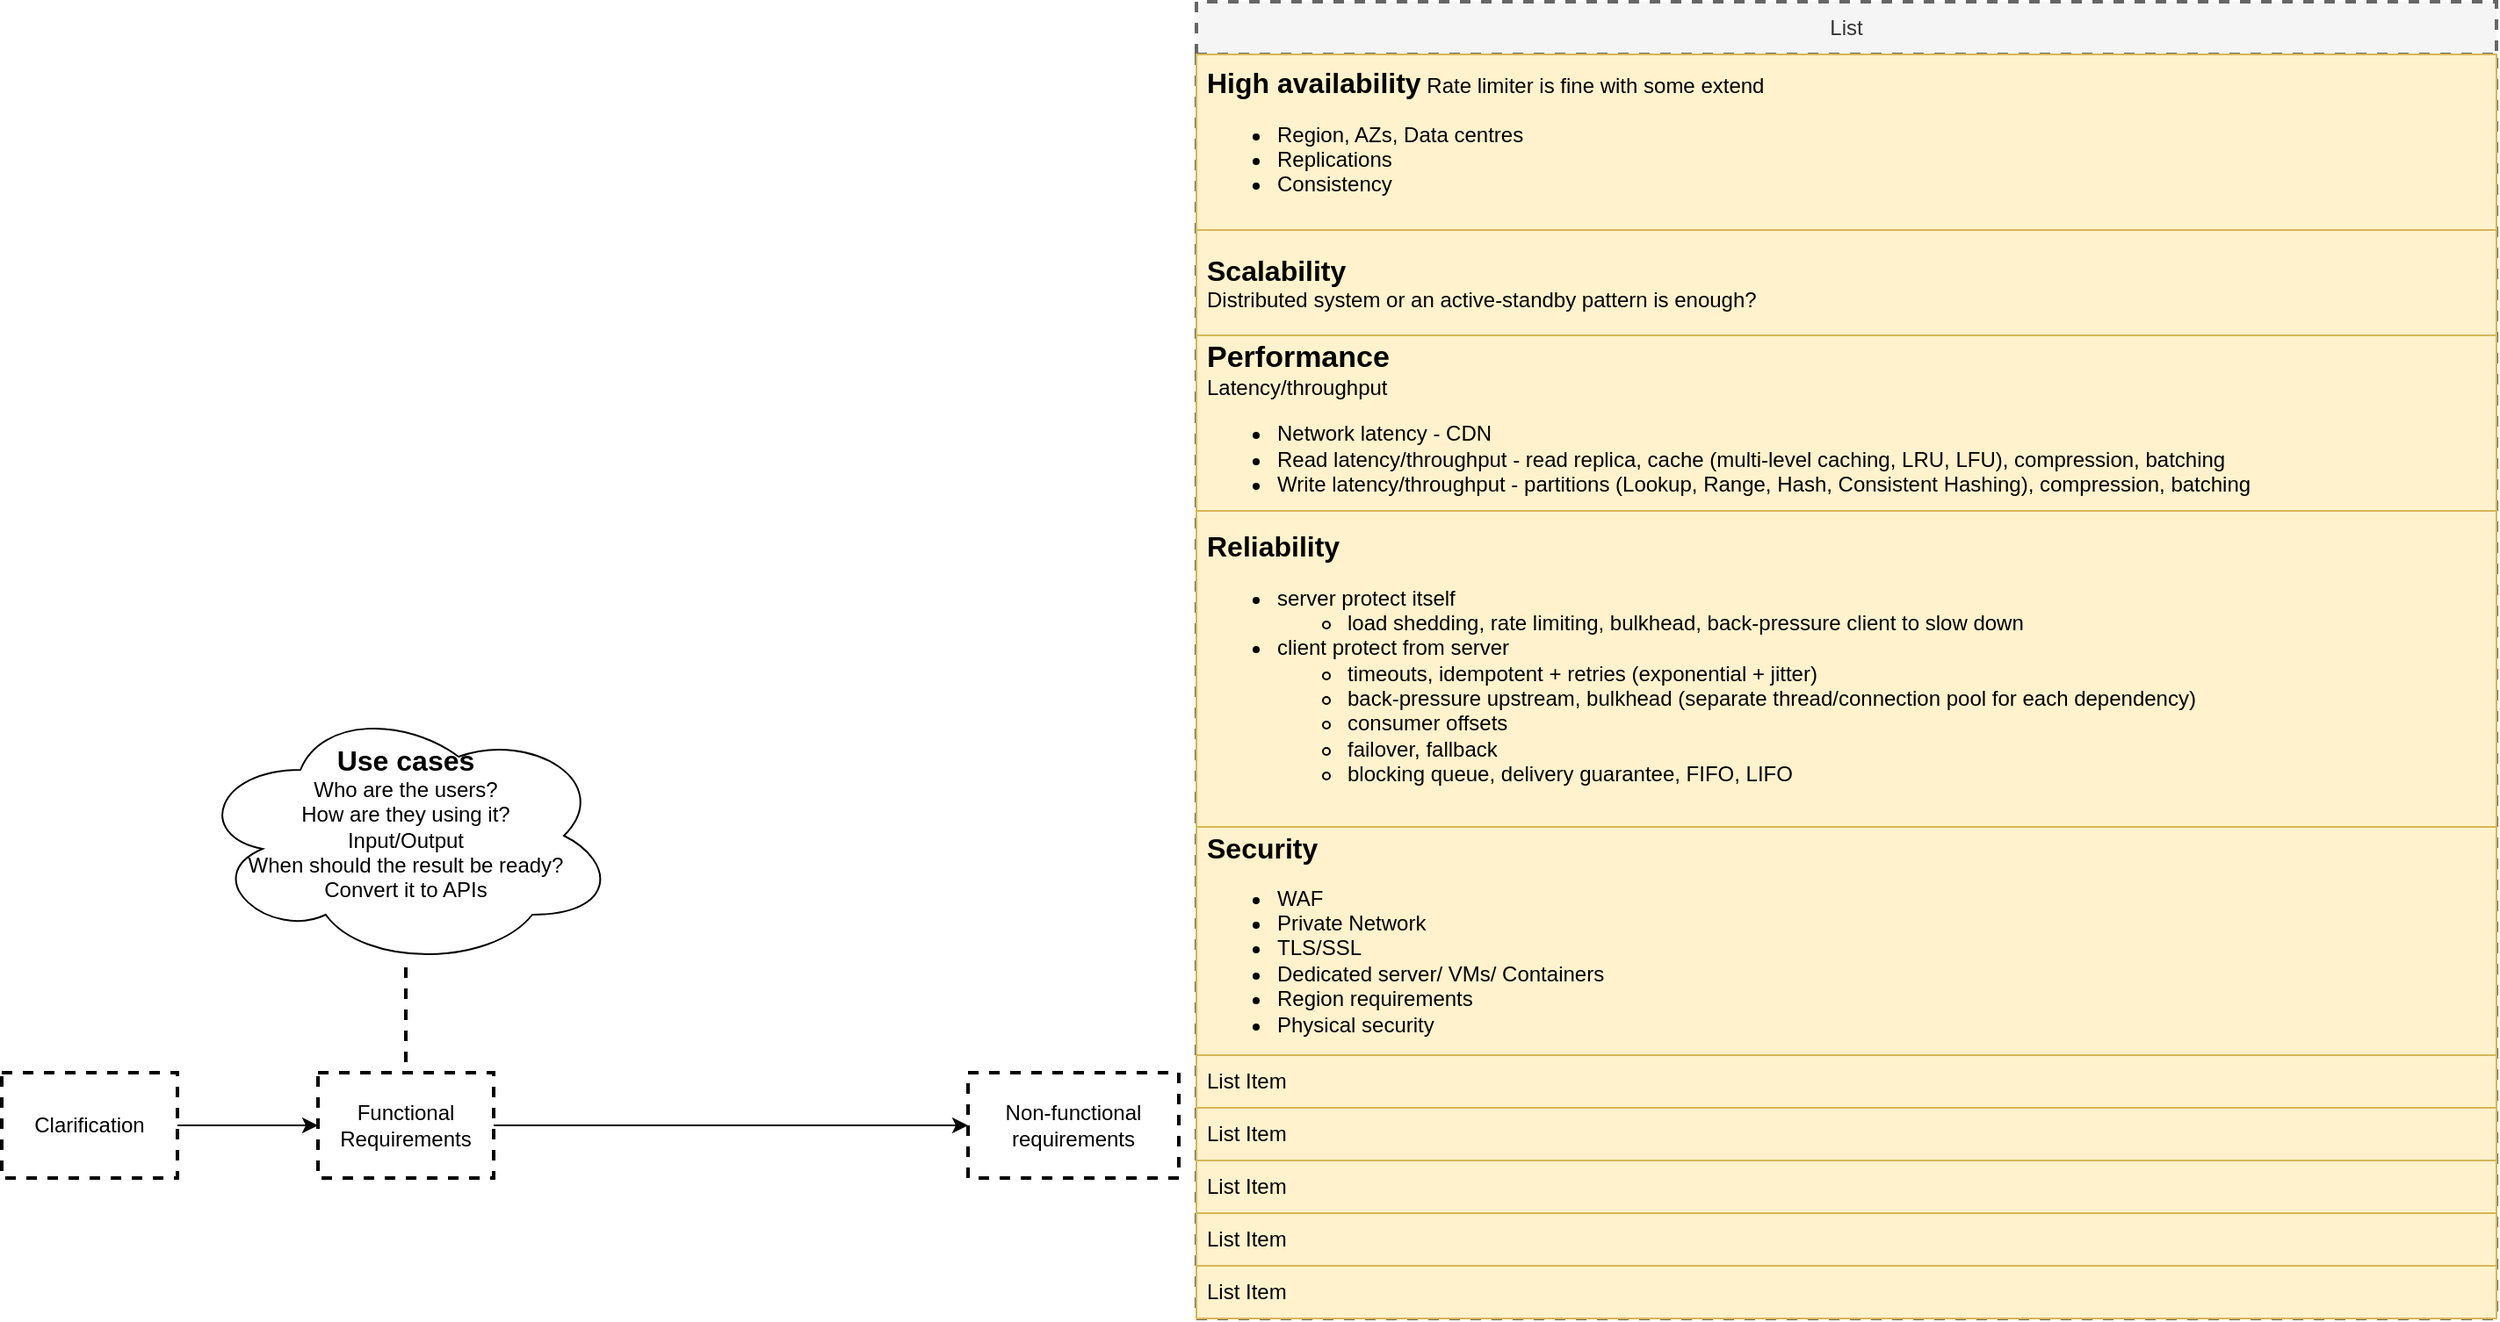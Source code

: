 <mxfile version="24.2.2" type="github">
  <diagram name="Page-1" id="nM_7DvfETTZb8W0gTbOB">
    <mxGraphModel dx="1228" dy="2240" grid="1" gridSize="10" guides="1" tooltips="1" connect="1" arrows="1" fold="1" page="1" pageScale="1" pageWidth="827" pageHeight="1169" math="0" shadow="0">
      <root>
        <mxCell id="0" />
        <mxCell id="1" parent="0" />
        <mxCell id="C4XldygZUVQbeanKiclW-9" value="" style="edgeStyle=orthogonalEdgeStyle;rounded=0;orthogonalLoop=1;jettySize=auto;html=1;" edge="1" parent="1" source="C4XldygZUVQbeanKiclW-7" target="C4XldygZUVQbeanKiclW-8">
          <mxGeometry relative="1" as="geometry" />
        </mxCell>
        <mxCell id="C4XldygZUVQbeanKiclW-7" value="Clarification" style="rounded=0;whiteSpace=wrap;html=1;strokeWidth=2;dashed=1;" vertex="1" parent="1">
          <mxGeometry x="50" y="100" width="100" height="60" as="geometry" />
        </mxCell>
        <mxCell id="C4XldygZUVQbeanKiclW-18" value="" style="edgeStyle=orthogonalEdgeStyle;rounded=0;orthogonalLoop=1;jettySize=auto;html=1;fontFamily=Helvetica;fontSize=12;fontColor=default;" edge="1" parent="1" source="C4XldygZUVQbeanKiclW-8" target="C4XldygZUVQbeanKiclW-17">
          <mxGeometry relative="1" as="geometry" />
        </mxCell>
        <mxCell id="C4XldygZUVQbeanKiclW-8" value="Functional Requirements" style="rounded=0;whiteSpace=wrap;html=1;dashed=1;strokeWidth=2;" vertex="1" parent="1">
          <mxGeometry x="230" y="100" width="100" height="60" as="geometry" />
        </mxCell>
        <mxCell id="C4XldygZUVQbeanKiclW-16" value="" style="edgeStyle=orthogonalEdgeStyle;rounded=0;orthogonalLoop=1;jettySize=auto;html=1;strokeWidth=2;dashed=1;endArrow=none;endFill=0;" edge="1" parent="1" source="C4XldygZUVQbeanKiclW-11" target="C4XldygZUVQbeanKiclW-8">
          <mxGeometry relative="1" as="geometry" />
        </mxCell>
        <mxCell id="C4XldygZUVQbeanKiclW-11" value="&lt;div&gt;&lt;b&gt;&lt;font style=&quot;font-size: 16px;&quot;&gt;Use cases&lt;/font&gt;&lt;/b&gt;&lt;/div&gt;&lt;div&gt;Who are the users?&lt;br&gt;How are they using it?&lt;br&gt;&lt;/div&gt;&lt;div&gt;Input/Output&lt;/div&gt;&lt;div&gt;When should the result be ready?&lt;/div&gt;&lt;div&gt;Convert it to APIs&lt;br&gt;&lt;div&gt;&lt;br&gt;&lt;/div&gt;&lt;/div&gt;" style="ellipse;shape=cloud;whiteSpace=wrap;html=1;align=center;" vertex="1" parent="1">
          <mxGeometry x="160" y="-110" width="240" height="150" as="geometry" />
        </mxCell>
        <mxCell id="C4XldygZUVQbeanKiclW-17" value="Non-functional requirements" style="whiteSpace=wrap;html=1;rounded=0;dashed=1;strokeWidth=2;" vertex="1" parent="1">
          <mxGeometry x="600" y="100" width="120" height="60" as="geometry" />
        </mxCell>
        <mxCell id="C4XldygZUVQbeanKiclW-24" value="List" style="swimlane;fontStyle=0;childLayout=stackLayout;horizontal=1;startSize=30;horizontalStack=0;resizeParent=1;resizeParentMax=0;resizeLast=0;collapsible=1;marginBottom=0;whiteSpace=wrap;html=1;rounded=0;dashed=1;strokeWidth=2;align=center;verticalAlign=middle;fontFamily=Helvetica;fontSize=12;fillColor=#f5f5f5;strokeColor=#666666;fontColor=#333333;" vertex="1" parent="1">
          <mxGeometry x="730" y="-510" width="740" height="750" as="geometry">
            <mxRectangle x="740" y="-510" width="60" height="30" as="alternateBounds" />
          </mxGeometry>
        </mxCell>
        <mxCell id="C4XldygZUVQbeanKiclW-25" value="&lt;b&gt;&lt;font style=&quot;font-size: 16px;&quot;&gt;High availability&lt;/font&gt;&lt;/b&gt;&amp;nbsp;Rate limiter is fine with some extend&lt;div&gt;&lt;ul&gt;&lt;li&gt;Region, AZs, Data centres&lt;/li&gt;&lt;li&gt;Replications&lt;/li&gt;&lt;li&gt;Consistency&lt;/li&gt;&lt;/ul&gt;&lt;/div&gt;" style="text;align=left;verticalAlign=middle;spacingLeft=4;spacingRight=4;overflow=hidden;points=[[0,0.5],[1,0.5]];portConstraint=eastwest;rotatable=0;whiteSpace=wrap;html=1;fontFamily=Helvetica;fontSize=12;fillColor=#fff2cc;strokeColor=#d6b656;" vertex="1" parent="C4XldygZUVQbeanKiclW-24">
          <mxGeometry y="30" width="740" height="100" as="geometry" />
        </mxCell>
        <mxCell id="C4XldygZUVQbeanKiclW-26" value="&lt;b&gt;&lt;font style=&quot;font-size: 16px;&quot;&gt;Scalability&lt;/font&gt;&lt;/b&gt;&lt;div&gt;Distributed system or an active-standby pattern is enough?&lt;/div&gt;" style="text;align=left;verticalAlign=middle;spacingLeft=4;spacingRight=4;overflow=hidden;points=[[0,0.5],[1,0.5]];portConstraint=eastwest;rotatable=0;whiteSpace=wrap;html=1;fontFamily=Helvetica;fontSize=12;fillColor=#fff2cc;strokeColor=#d6b656;" vertex="1" parent="C4XldygZUVQbeanKiclW-24">
          <mxGeometry y="130" width="740" height="60" as="geometry" />
        </mxCell>
        <mxCell id="C4XldygZUVQbeanKiclW-27" value="&lt;b&gt;&lt;font style=&quot;font-size: 17px;&quot;&gt;Performance&lt;/font&gt;&lt;/b&gt;&lt;div&gt;Latency/throughput&amp;nbsp;&lt;/div&gt;&lt;div&gt;&lt;ul&gt;&lt;li&gt;Network latency - CDN&lt;/li&gt;&lt;li&gt;Read latency/throughput - read replica, cache (multi-level caching, LRU, LFU), compression, batching&lt;/li&gt;&lt;li&gt;Write latency/throughput - partitions (Lookup, Range, Hash, Consistent Hashing), compression, batching&amp;nbsp;&lt;/li&gt;&lt;/ul&gt;&lt;/div&gt;" style="text;align=left;verticalAlign=middle;spacingLeft=4;spacingRight=4;overflow=hidden;points=[[0,0.5],[1,0.5]];portConstraint=eastwest;rotatable=0;whiteSpace=wrap;html=1;fontFamily=Helvetica;fontSize=12;fillColor=#fff2cc;strokeColor=#d6b656;" vertex="1" parent="C4XldygZUVQbeanKiclW-24">
          <mxGeometry y="190" width="740" height="100" as="geometry" />
        </mxCell>
        <mxCell id="C4XldygZUVQbeanKiclW-33" value="&lt;b&gt;&lt;font style=&quot;font-size: 16px;&quot;&gt;Reliability&lt;/font&gt;&lt;/b&gt;&lt;div&gt;&lt;ul&gt;&lt;li&gt;server protect itself&lt;/li&gt;&lt;ul&gt;&lt;li&gt;load shedding, rate limiting, bulkhead, back-pressure client to slow down&lt;/li&gt;&lt;/ul&gt;&lt;li&gt;client protect from server&lt;/li&gt;&lt;ul&gt;&lt;li&gt;timeouts, idempotent + retries (exponential + jitter)&lt;/li&gt;&lt;li&gt;back-pressure upstream, bulkhead (separate thread/connection pool for each dependency)&lt;/li&gt;&lt;li&gt;consumer offsets&lt;/li&gt;&lt;li&gt;failover, fallback&lt;/li&gt;&lt;li&gt;blocking queue, delivery guarantee, FIFO, LIFO&lt;/li&gt;&lt;/ul&gt;&lt;/ul&gt;&lt;/div&gt;" style="text;align=left;verticalAlign=middle;spacingLeft=4;spacingRight=4;overflow=hidden;points=[[0,0.5],[1,0.5]];portConstraint=eastwest;rotatable=0;whiteSpace=wrap;html=1;fontFamily=Helvetica;fontSize=12;fillColor=#fff2cc;strokeColor=#d6b656;" vertex="1" parent="C4XldygZUVQbeanKiclW-24">
          <mxGeometry y="290" width="740" height="180" as="geometry" />
        </mxCell>
        <mxCell id="C4XldygZUVQbeanKiclW-34" value="&lt;b&gt;&lt;font style=&quot;font-size: 16px;&quot;&gt;Security&lt;/font&gt;&lt;/b&gt;&lt;div&gt;&lt;ul&gt;&lt;li&gt;WAF&lt;/li&gt;&lt;li&gt;Private Network&lt;/li&gt;&lt;li&gt;TLS/SSL&lt;/li&gt;&lt;li&gt;Dedicated server/ VMs/ Containers&lt;/li&gt;&lt;li&gt;Region requirements&lt;/li&gt;&lt;li&gt;Physical security&lt;/li&gt;&lt;/ul&gt;&lt;/div&gt;" style="text;align=left;verticalAlign=middle;spacingLeft=4;spacingRight=4;overflow=hidden;points=[[0,0.5],[1,0.5]];portConstraint=eastwest;rotatable=0;whiteSpace=wrap;html=1;fontFamily=Helvetica;fontSize=12;fillColor=#fff2cc;strokeColor=#d6b656;" vertex="1" parent="C4XldygZUVQbeanKiclW-24">
          <mxGeometry y="470" width="740" height="130" as="geometry" />
        </mxCell>
        <mxCell id="C4XldygZUVQbeanKiclW-35" value="List Item" style="text;align=left;verticalAlign=middle;spacingLeft=4;spacingRight=4;overflow=hidden;points=[[0,0.5],[1,0.5]];portConstraint=eastwest;rotatable=0;whiteSpace=wrap;html=1;fontFamily=Helvetica;fontSize=12;fillColor=#fff2cc;strokeColor=#d6b656;" vertex="1" parent="C4XldygZUVQbeanKiclW-24">
          <mxGeometry y="600" width="740" height="30" as="geometry" />
        </mxCell>
        <mxCell id="C4XldygZUVQbeanKiclW-36" value="List Item" style="text;align=left;verticalAlign=middle;spacingLeft=4;spacingRight=4;overflow=hidden;points=[[0,0.5],[1,0.5]];portConstraint=eastwest;rotatable=0;whiteSpace=wrap;html=1;fontFamily=Helvetica;fontSize=12;fillColor=#fff2cc;strokeColor=#d6b656;" vertex="1" parent="C4XldygZUVQbeanKiclW-24">
          <mxGeometry y="630" width="740" height="30" as="geometry" />
        </mxCell>
        <mxCell id="C4XldygZUVQbeanKiclW-37" value="List Item" style="text;align=left;verticalAlign=middle;spacingLeft=4;spacingRight=4;overflow=hidden;points=[[0,0.5],[1,0.5]];portConstraint=eastwest;rotatable=0;whiteSpace=wrap;html=1;fontFamily=Helvetica;fontSize=12;fillColor=#fff2cc;strokeColor=#d6b656;" vertex="1" parent="C4XldygZUVQbeanKiclW-24">
          <mxGeometry y="660" width="740" height="30" as="geometry" />
        </mxCell>
        <mxCell id="C4XldygZUVQbeanKiclW-38" value="List Item" style="text;align=left;verticalAlign=middle;spacingLeft=4;spacingRight=4;overflow=hidden;points=[[0,0.5],[1,0.5]];portConstraint=eastwest;rotatable=0;whiteSpace=wrap;html=1;fontFamily=Helvetica;fontSize=12;fillColor=#fff2cc;strokeColor=#d6b656;" vertex="1" parent="C4XldygZUVQbeanKiclW-24">
          <mxGeometry y="690" width="740" height="30" as="geometry" />
        </mxCell>
        <mxCell id="C4XldygZUVQbeanKiclW-39" value="List Item" style="text;align=left;verticalAlign=middle;spacingLeft=4;spacingRight=4;overflow=hidden;points=[[0,0.5],[1,0.5]];portConstraint=eastwest;rotatable=0;whiteSpace=wrap;html=1;fontFamily=Helvetica;fontSize=12;fillColor=#fff2cc;strokeColor=#d6b656;" vertex="1" parent="C4XldygZUVQbeanKiclW-24">
          <mxGeometry y="720" width="740" height="30" as="geometry" />
        </mxCell>
      </root>
    </mxGraphModel>
  </diagram>
</mxfile>
